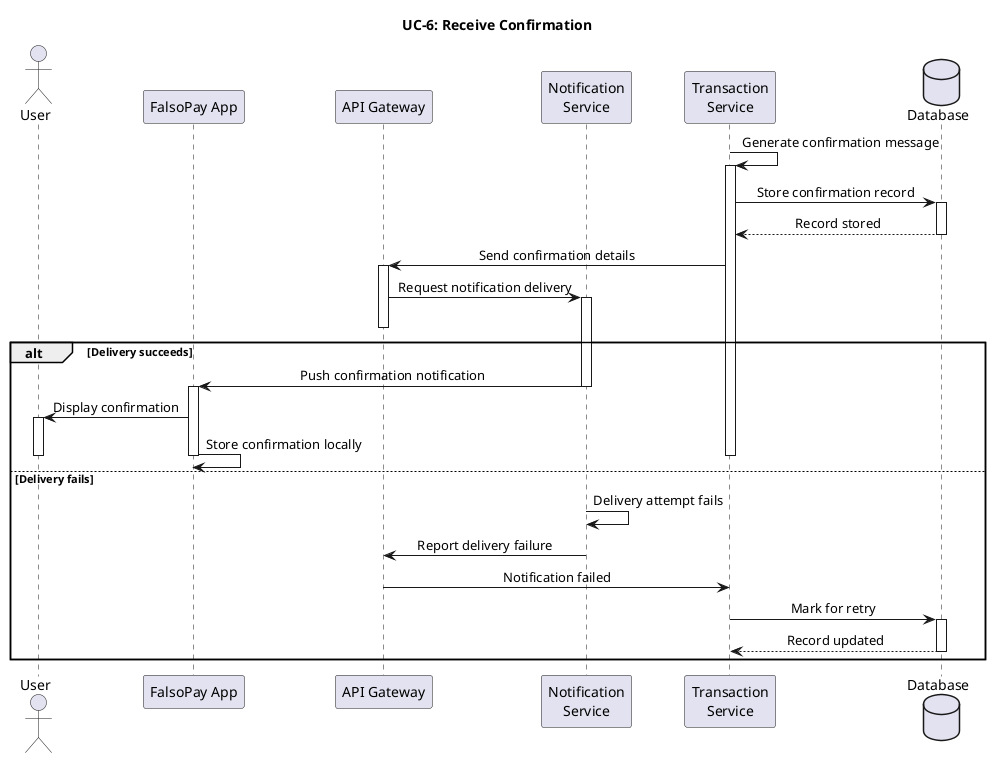 @startuml UC6-ReceiveConfirmation 

skinparam sequenceMessageAlign center
skinparam backgroundColor white
skinparam handwritten false

title "UC-6: Receive Confirmation"

actor "User" as user
participant "FalsoPay App" as app
participant "API Gateway" as gateway
participant "Notification\nService" as notifService
participant "Transaction\nService" as txnService
database "Database" as db

txnService -> txnService: Generate confirmation message
activate txnService

txnService -> db: Store confirmation record
activate db
db --> txnService: Record stored
deactivate db

txnService -> gateway: Send confirmation details
activate gateway

gateway -> notifService: Request notification delivery
activate notifService
deactivate gateway

alt Delivery succeeds
    notifService -> app: Push confirmation notification
    deactivate notifService
    activate app

    app -> user: Display confirmation
    activate user
    app -> app: Store confirmation locally
    deactivate user
    deactivate app
    deactivate gateway
    deactivate txnService

else Delivery fails
    notifService -> notifService: Delivery attempt fails
    notifService -> gateway: Report delivery failure
    deactivate notifService

    gateway -> txnService: Notification failed
    txnService -> db: Mark for retry
    activate db
    db --> txnService: Record updated
    deactivate db
    deactivate gateway
    deactivate txnService

end

@enduml
